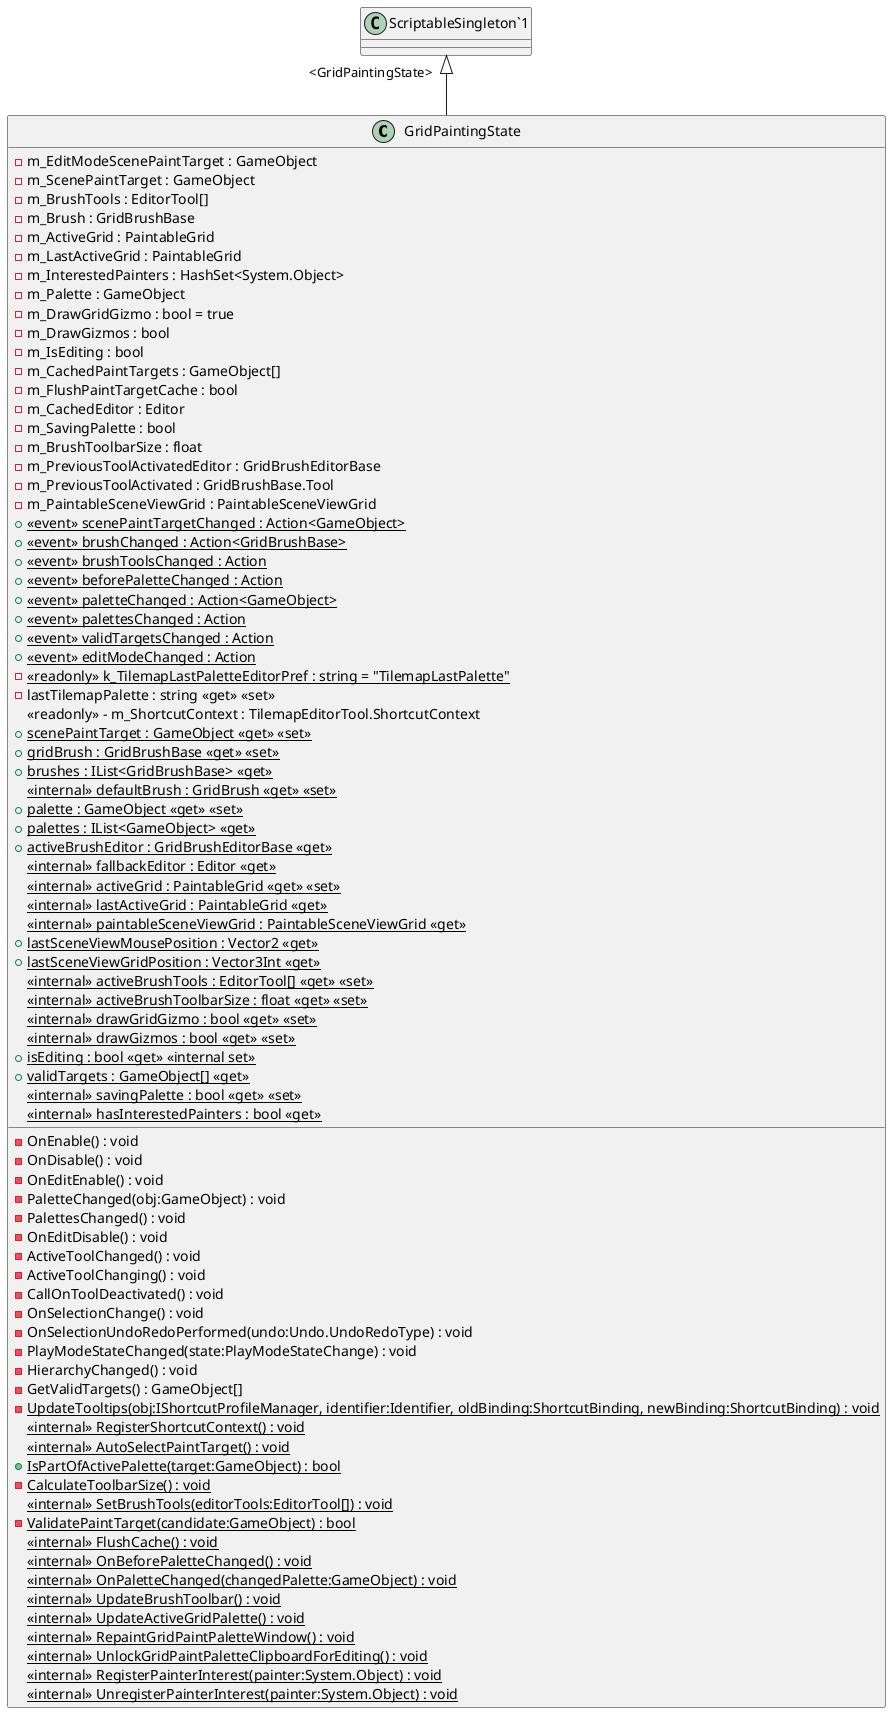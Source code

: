 @startuml
class GridPaintingState {
    - m_EditModeScenePaintTarget : GameObject
    - m_ScenePaintTarget : GameObject
    - m_BrushTools : EditorTool[]
    - m_Brush : GridBrushBase
    - m_ActiveGrid : PaintableGrid
    - m_LastActiveGrid : PaintableGrid
    - m_InterestedPainters : HashSet<System.Object>
    - m_Palette : GameObject
    - m_DrawGridGizmo : bool = true
    - m_DrawGizmos : bool
    - m_IsEditing : bool
    - m_CachedPaintTargets : GameObject[]
    - m_FlushPaintTargetCache : bool
    - m_CachedEditor : Editor
    - m_SavingPalette : bool
    - m_BrushToolbarSize : float
    - m_PreviousToolActivatedEditor : GridBrushEditorBase
    - m_PreviousToolActivated : GridBrushBase.Tool
    - m_PaintableSceneViewGrid : PaintableSceneViewGrid
    + {static}  <<event>> scenePaintTargetChanged : Action<GameObject> 
    + {static}  <<event>> brushChanged : Action<GridBrushBase> 
    + {static}  <<event>> brushToolsChanged : Action 
    + {static}  <<event>> beforePaletteChanged : Action 
    + {static}  <<event>> paletteChanged : Action<GameObject> 
    + {static}  <<event>> palettesChanged : Action 
    + {static}  <<event>> validTargetsChanged : Action 
    + {static}  <<event>> editModeChanged : Action 
    - {static} <<readonly>> k_TilemapLastPaletteEditorPref : string = "TilemapLastPalette"
    - lastTilemapPalette : string <<get>> <<set>>
    <<readonly>> - m_ShortcutContext : TilemapEditorTool.ShortcutContext
    - OnEnable() : void
    - OnDisable() : void
    - OnEditEnable() : void
    - PaletteChanged(obj:GameObject) : void
    - PalettesChanged() : void
    - OnEditDisable() : void
    - ActiveToolChanged() : void
    - ActiveToolChanging() : void
    - CallOnToolDeactivated() : void
    - OnSelectionChange() : void
    - OnSelectionUndoRedoPerformed(undo:Undo.UndoRedoType) : void
    - PlayModeStateChanged(state:PlayModeStateChange) : void
    - HierarchyChanged() : void
    - GetValidTargets() : GameObject[]
    - {static} UpdateTooltips(obj:IShortcutProfileManager, identifier:Identifier, oldBinding:ShortcutBinding, newBinding:ShortcutBinding) : void
    <<internal>> {static} RegisterShortcutContext() : void
    <<internal>> {static} AutoSelectPaintTarget() : void
    + {static} scenePaintTarget : GameObject <<get>> <<set>>
    + {static} gridBrush : GridBrushBase <<get>> <<set>>
    + {static} brushes : IList<GridBrushBase> <<get>>
    <<internal>> {static} defaultBrush : GridBrush <<get>> <<set>>
    + {static} palette : GameObject <<get>> <<set>>
    + {static} IsPartOfActivePalette(target:GameObject) : bool
    + {static} palettes : IList<GameObject> <<get>>
    + {static} activeBrushEditor : GridBrushEditorBase <<get>>
    <<internal>> {static} fallbackEditor : Editor <<get>>
    <<internal>> {static} activeGrid : PaintableGrid <<get>> <<set>>
    <<internal>> {static} lastActiveGrid : PaintableGrid <<get>>
    <<internal>> {static} paintableSceneViewGrid : PaintableSceneViewGrid <<get>>
    + {static} lastSceneViewMousePosition : Vector2 <<get>>
    + {static} lastSceneViewGridPosition : Vector3Int <<get>>
    <<internal>> {static} activeBrushTools : EditorTool[] <<get>> <<set>>
    <<internal>> {static} activeBrushToolbarSize : float <<get>> <<set>>
    <<internal>> {static} drawGridGizmo : bool <<get>> <<set>>
    <<internal>> {static} drawGizmos : bool <<get>> <<set>>
    + {static} isEditing : bool <<get>> <<internal set>>
    - {static} CalculateToolbarSize() : void
    <<internal>> {static} SetBrushTools(editorTools:EditorTool[]) : void
    - {static} ValidatePaintTarget(candidate:GameObject) : bool
    <<internal>> {static} FlushCache() : void
    + {static} validTargets : GameObject[] <<get>>
    <<internal>> {static} savingPalette : bool <<get>> <<set>>
    <<internal>> {static} OnBeforePaletteChanged() : void
    <<internal>> {static} OnPaletteChanged(changedPalette:GameObject) : void
    <<internal>> {static} UpdateBrushToolbar() : void
    <<internal>> {static} UpdateActiveGridPalette() : void
    <<internal>> {static} RepaintGridPaintPaletteWindow() : void
    <<internal>> {static} UnlockGridPaintPaletteClipboardForEditing() : void
    <<internal>> {static} RegisterPainterInterest(painter:System.Object) : void
    <<internal>> {static} UnregisterPainterInterest(painter:System.Object) : void
    <<internal>> {static} hasInterestedPainters : bool <<get>>
}
"ScriptableSingleton`1" "<GridPaintingState>" <|-- GridPaintingState
@enduml
